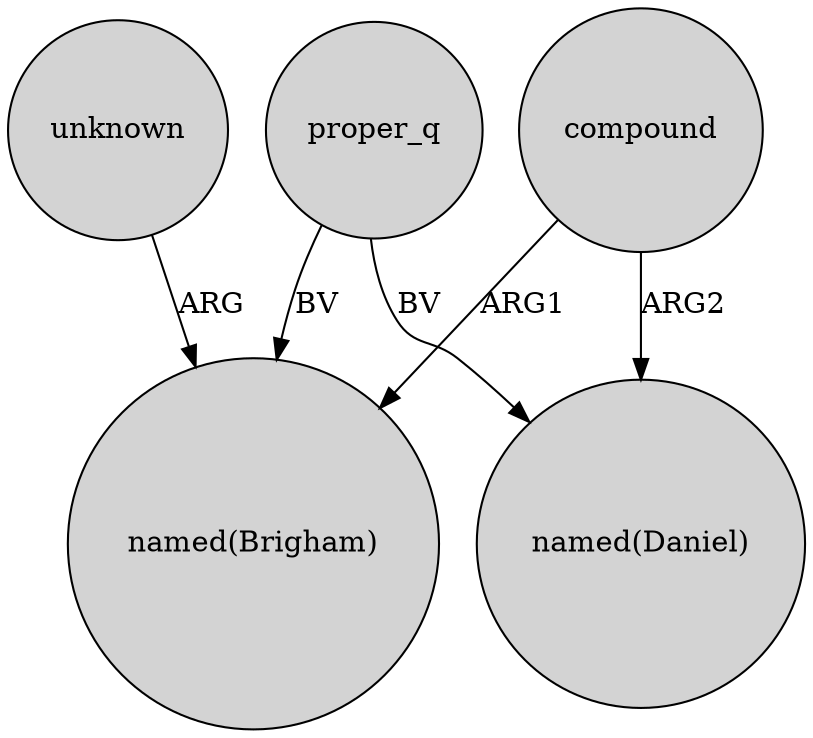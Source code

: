 digraph {
	node [shape=circle style=filled]
	unknown -> "named(Brigham)" [label=ARG]
	compound -> "named(Daniel)" [label=ARG2]
	proper_q -> "named(Daniel)" [label=BV]
	proper_q -> "named(Brigham)" [label=BV]
	compound -> "named(Brigham)" [label=ARG1]
}

